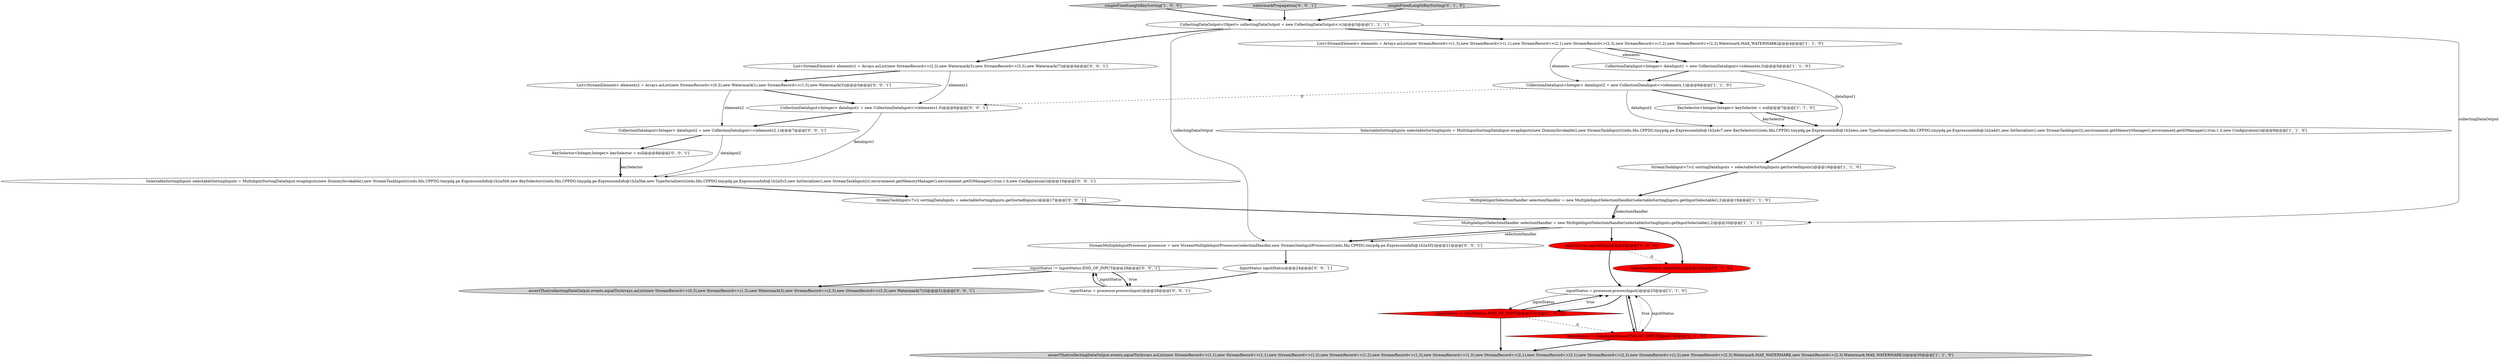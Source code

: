 digraph {
20 [style = filled, label = "assertThat(collectingDataOutput.events,equalTo(Arrays.asList(new StreamRecord<>(0,3),new StreamRecord<>(1,3),new Watermark(3),new StreamRecord<>(2,3),new StreamRecord<>(3,3),new Watermark(7))))@@@31@@@['0', '0', '1']", fillcolor = lightgray, shape = ellipse image = "AAA0AAABBB3BBB"];
9 [style = filled, label = "simpleFixedLengthKeySorting['1', '0', '0']", fillcolor = lightgray, shape = diamond image = "AAA0AAABBB1BBB"];
22 [style = filled, label = "SelectableSortingInputs selectableSortingInputs = MultiInputSortingDataInput.wrapInputs(new DummyInvokable(),new StreamTaskInput((((edu.fdu.CPPDG.tinypdg.pe.ExpressionInfo@1b2a5b9,new KeySelector((((edu.fdu.CPPDG.tinypdg.pe.ExpressionInfo@1b2a5be,new TypeSerializer((((edu.fdu.CPPDG.tinypdg.pe.ExpressionInfo@1b2a5c3,new IntSerializer(),new StreamTaskInput((((,environment.getMemoryManager(),environment.getIOManager(),true,1.0,new Configuration())@@@10@@@['0', '0', '1']", fillcolor = white, shape = ellipse image = "AAA0AAABBB3BBB"];
27 [style = filled, label = "KeySelector<Integer,Integer> keySelector = null@@@8@@@['0', '0', '1']", fillcolor = white, shape = ellipse image = "AAA0AAABBB3BBB"];
25 [style = filled, label = "watermarkPropagation['0', '0', '1']", fillcolor = lightgray, shape = diamond image = "AAA0AAABBB3BBB"];
12 [style = filled, label = "MultipleInputSelectionHandler selectionHandler = new MultipleInputSelectionHandler(selectableSortingInputs.getInputSelectable(),2)@@@19@@@['1', '1', '0']", fillcolor = white, shape = ellipse image = "AAA0AAABBB1BBB"];
14 [style = filled, label = "DataInputStatus inputStatus@@@23@@@['0', '1', '0']", fillcolor = red, shape = ellipse image = "AAA1AAABBB2BBB"];
11 [style = filled, label = "CollectionDataInput<Integer> dataInput2 = new CollectionDataInput<>(elements,1)@@@6@@@['1', '1', '0']", fillcolor = white, shape = ellipse image = "AAA0AAABBB1BBB"];
13 [style = filled, label = "assertThat(collectingDataOutput.events,equalTo(Arrays.asList(new StreamRecord<>(1,1),new StreamRecord<>(1,1),new StreamRecord<>(1,2),new StreamRecord<>(1,2),new StreamRecord<>(1,3),new StreamRecord<>(1,3),new StreamRecord<>(2,1),new StreamRecord<>(2,1),new StreamRecord<>(2,2),new StreamRecord<>(2,2),new StreamRecord<>(2,3),Watermark.MAX_WATERMARK,new StreamRecord<>(2,3),Watermark.MAX_WATERMARK)))@@@30@@@['1', '1', '0']", fillcolor = lightgray, shape = ellipse image = "AAA0AAABBB1BBB"];
4 [style = filled, label = "CollectingDataOutput<Object> collectingDataOutput = new CollectingDataOutput<>()@@@3@@@['1', '1', '1']", fillcolor = white, shape = ellipse image = "AAA0AAABBB1BBB"];
0 [style = filled, label = "inputStatus != InputStatus.END_OF_INPUT@@@27@@@['1', '0', '0']", fillcolor = red, shape = diamond image = "AAA1AAABBB1BBB"];
17 [style = filled, label = "List<StreamElement> elements1 = Arrays.asList(new StreamRecord<>(2,3),new Watermark(3),new StreamRecord<>(3,3),new Watermark(7))@@@4@@@['0', '0', '1']", fillcolor = white, shape = ellipse image = "AAA0AAABBB3BBB"];
24 [style = filled, label = "InputStatus inputStatus@@@24@@@['0', '0', '1']", fillcolor = white, shape = ellipse image = "AAA0AAABBB3BBB"];
21 [style = filled, label = "StreamMultipleInputProcessor processor = new StreamMultipleInputProcessor(selectionHandler,new StreamOneInputProcessor((((edu.fdu.CPPDG.tinypdg.pe.ExpressionInfo@1b2a5f2)@@@21@@@['0', '0', '1']", fillcolor = white, shape = ellipse image = "AAA0AAABBB3BBB"];
16 [style = filled, label = "inputStatus != DataInputStatus.END_OF_INPUT@@@27@@@['0', '1', '0']", fillcolor = red, shape = diamond image = "AAA1AAABBB2BBB"];
7 [style = filled, label = "inputStatus = processor.processInput()@@@25@@@['1', '1', '0']", fillcolor = white, shape = ellipse image = "AAA0AAABBB1BBB"];
10 [style = filled, label = "List<StreamElement> elements = Arrays.asList(new StreamRecord<>(1,3),new StreamRecord<>(1,1),new StreamRecord<>(2,1),new StreamRecord<>(2,3),new StreamRecord<>(1,2),new StreamRecord<>(2,2),Watermark.MAX_WATERMARK)@@@4@@@['1', '1', '0']", fillcolor = white, shape = ellipse image = "AAA0AAABBB1BBB"];
6 [style = filled, label = "InputStatus inputStatus@@@23@@@['1', '0', '0']", fillcolor = red, shape = ellipse image = "AAA1AAABBB1BBB"];
18 [style = filled, label = "inputStatus != InputStatus.END_OF_INPUT@@@28@@@['0', '0', '1']", fillcolor = white, shape = diamond image = "AAA0AAABBB3BBB"];
2 [style = filled, label = "CollectionDataInput<Integer> dataInput1 = new CollectionDataInput<>(elements,0)@@@5@@@['1', '1', '0']", fillcolor = white, shape = ellipse image = "AAA0AAABBB1BBB"];
19 [style = filled, label = "inputStatus = processor.processInput()@@@26@@@['0', '0', '1']", fillcolor = white, shape = ellipse image = "AAA0AAABBB3BBB"];
15 [style = filled, label = "simpleFixedLengthKeySorting['0', '1', '0']", fillcolor = lightgray, shape = diamond image = "AAA0AAABBB2BBB"];
8 [style = filled, label = "SelectableSortingInputs selectableSortingInputs = MultiInputSortingDataInput.wrapInputs(new DummyInvokable(),new StreamTaskInput((((edu.fdu.CPPDG.tinypdg.pe.ExpressionInfo@1b2a4c7,new KeySelector((((edu.fdu.CPPDG.tinypdg.pe.ExpressionInfo@1b2a4cc,new TypeSerializer((((edu.fdu.CPPDG.tinypdg.pe.ExpressionInfo@1b2a4d1,new IntSerializer(),new StreamTaskInput((((,environment.getMemoryManager(),environment.getIOManager(),true,1.0,new Configuration())@@@9@@@['1', '1', '0']", fillcolor = white, shape = ellipse image = "AAA0AAABBB1BBB"];
1 [style = filled, label = "KeySelector<Integer,Integer> keySelector = null@@@7@@@['1', '1', '0']", fillcolor = white, shape = ellipse image = "AAA0AAABBB1BBB"];
23 [style = filled, label = "StreamTaskInput<?>(( sortingDataInputs = selectableSortingInputs.getSortedInputs()@@@17@@@['0', '0', '1']", fillcolor = white, shape = ellipse image = "AAA0AAABBB3BBB"];
28 [style = filled, label = "CollectionDataInput<Integer> dataInput2 = new CollectionDataInput<>(elements2,1)@@@7@@@['0', '0', '1']", fillcolor = white, shape = ellipse image = "AAA0AAABBB3BBB"];
5 [style = filled, label = "StreamTaskInput<?>(( sortingDataInputs = selectableSortingInputs.getSortedInputs()@@@16@@@['1', '1', '0']", fillcolor = white, shape = ellipse image = "AAA0AAABBB1BBB"];
26 [style = filled, label = "CollectionDataInput<Integer> dataInput1 = new CollectionDataInput<>(elements1,0)@@@6@@@['0', '0', '1']", fillcolor = white, shape = ellipse image = "AAA0AAABBB3BBB"];
29 [style = filled, label = "List<StreamElement> elements2 = Arrays.asList(new StreamRecord<>(0,3),new Watermark(1),new StreamRecord<>(1,3),new Watermark(3))@@@5@@@['0', '0', '1']", fillcolor = white, shape = ellipse image = "AAA0AAABBB3BBB"];
3 [style = filled, label = "MultipleInputSelectionHandler selectionHandler = new MultipleInputSelectionHandler(selectableSortingInputs.getInputSelectable(),2)@@@20@@@['1', '1', '1']", fillcolor = white, shape = ellipse image = "AAA0AAABBB1BBB"];
4->10 [style = bold, label=""];
17->26 [style = solid, label="elements1"];
16->13 [style = bold, label=""];
19->18 [style = bold, label=""];
19->18 [style = solid, label="inputStatus"];
1->8 [style = bold, label=""];
24->19 [style = bold, label=""];
4->17 [style = bold, label=""];
0->13 [style = bold, label=""];
11->1 [style = bold, label=""];
27->22 [style = solid, label="keySelector"];
9->4 [style = bold, label=""];
26->22 [style = solid, label="dataInput1"];
3->14 [style = bold, label=""];
11->26 [style = dashed, label="0"];
0->16 [style = dashed, label="0"];
16->7 [style = bold, label=""];
18->19 [style = bold, label=""];
11->8 [style = solid, label="dataInput2"];
1->8 [style = solid, label="keySelector"];
25->4 [style = bold, label=""];
18->19 [style = dotted, label="true"];
3->6 [style = bold, label=""];
7->0 [style = bold, label=""];
23->3 [style = bold, label=""];
21->24 [style = bold, label=""];
12->3 [style = solid, label="selectionHandler"];
6->14 [style = dashed, label="0"];
27->22 [style = bold, label=""];
22->23 [style = bold, label=""];
29->28 [style = solid, label="elements2"];
28->22 [style = solid, label="dataInput2"];
2->8 [style = solid, label="dataInput1"];
14->7 [style = bold, label=""];
0->7 [style = bold, label=""];
29->26 [style = bold, label=""];
4->3 [style = solid, label="collectingDataOutput"];
16->7 [style = dotted, label="true"];
18->20 [style = bold, label=""];
7->16 [style = solid, label="inputStatus"];
8->5 [style = bold, label=""];
5->12 [style = bold, label=""];
10->2 [style = solid, label="elements"];
7->16 [style = bold, label=""];
15->4 [style = bold, label=""];
3->21 [style = bold, label=""];
10->11 [style = solid, label="elements"];
10->2 [style = bold, label=""];
3->21 [style = solid, label="selectionHandler"];
12->3 [style = bold, label=""];
26->28 [style = bold, label=""];
28->27 [style = bold, label=""];
7->0 [style = solid, label="inputStatus"];
6->7 [style = bold, label=""];
17->29 [style = bold, label=""];
4->21 [style = solid, label="collectingDataOutput"];
2->11 [style = bold, label=""];
0->7 [style = dotted, label="true"];
}
